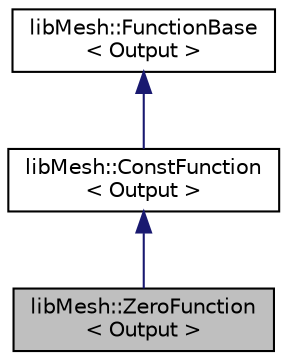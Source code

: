 digraph "libMesh::ZeroFunction&lt; Output &gt;"
{
 // INTERACTIVE_SVG=YES
  edge [fontname="Helvetica",fontsize="10",labelfontname="Helvetica",labelfontsize="10"];
  node [fontname="Helvetica",fontsize="10",shape=record];
  Node1 [label="libMesh::ZeroFunction\l\< Output \>",height=0.2,width=0.4,color="black", fillcolor="grey75", style="filled" fontcolor="black"];
  Node2 -> Node1 [dir="back",color="midnightblue",fontsize="10",style="solid",fontname="Helvetica"];
  Node2 [label="libMesh::ConstFunction\l\< Output \>",height=0.2,width=0.4,color="black", fillcolor="white", style="filled",URL="$classlibMesh_1_1ConstFunction.html",tooltip="由Roy Stogner创作 2012年 "];
  Node3 -> Node2 [dir="back",color="midnightblue",fontsize="10",style="solid",fontname="Helvetica"];
  Node3 [label="libMesh::FunctionBase\l\< Output \>",height=0.2,width=0.4,color="black", fillcolor="white", style="filled",URL="$classlibMesh_1_1FunctionBase.html",tooltip="FunctionBase是一个函数对象的基类，可以在某一点（可选地包括时间）进行评估。 "];
}
